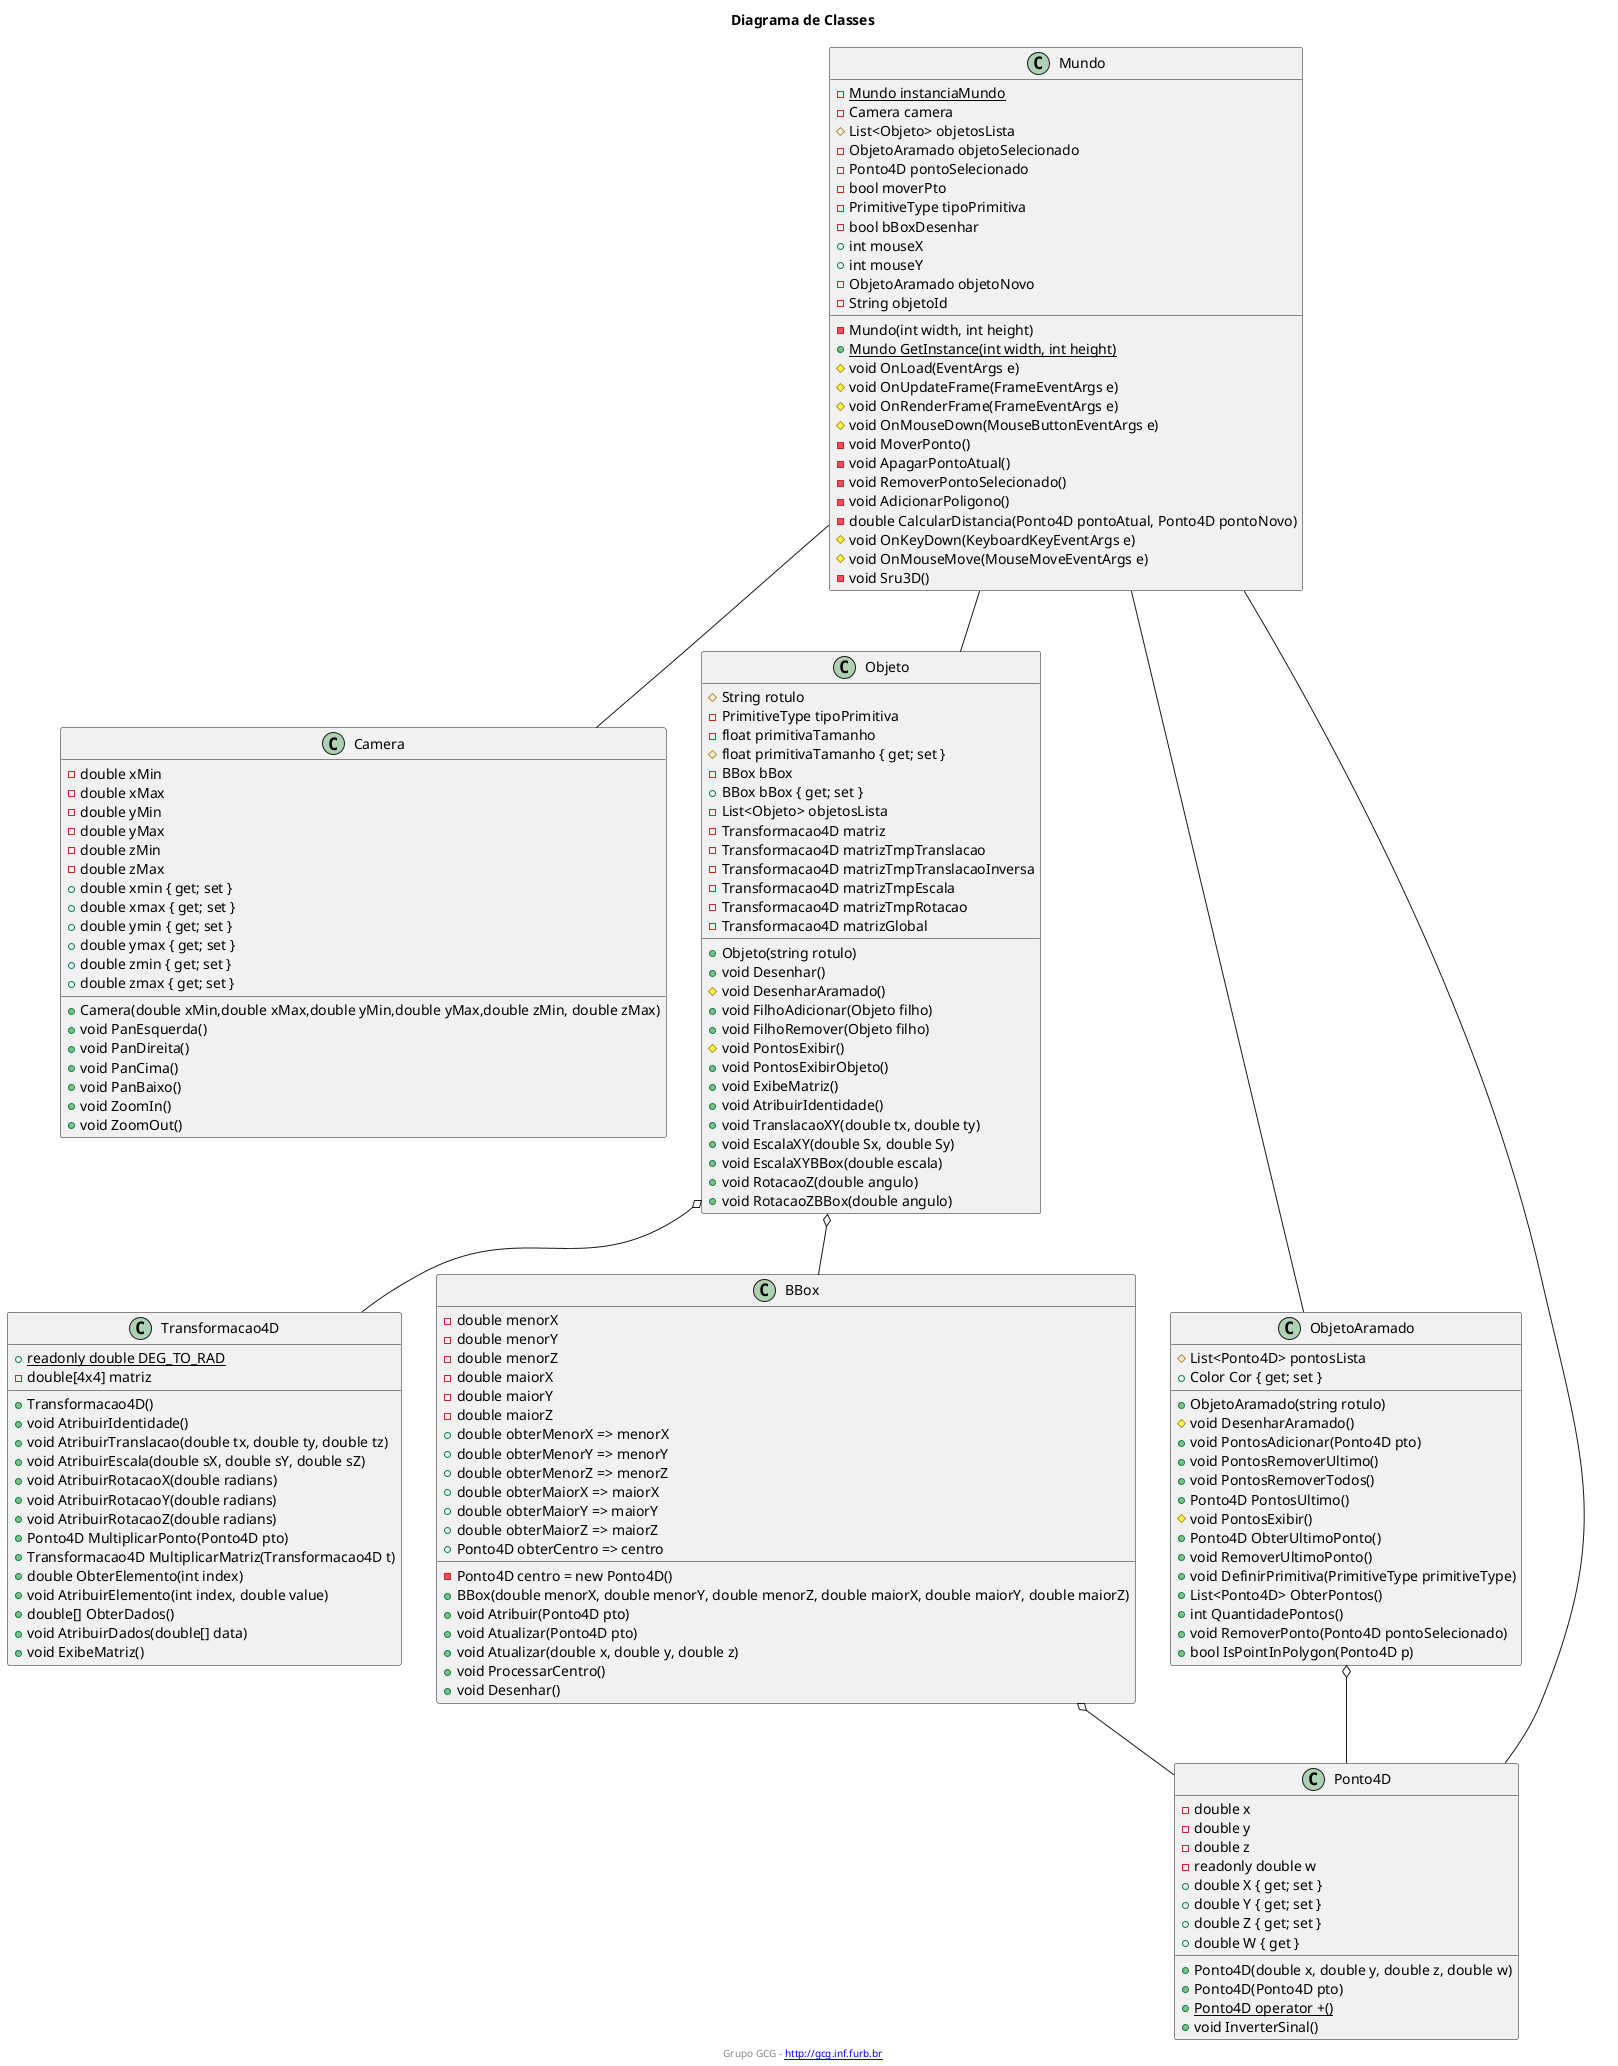 /' http://plantuml.com/class-diagram '/ 
@startuml CG_Biblioteca

title Diagrama de Classes
footer Grupo GCG - [[http://gcg.inf.furb.br]]

Camera : - double xMin
Camera : - double xMax
Camera : - double yMin
Camera : - double yMax
Camera : - double zMin
Camera : - double zMax
Camera : + Camera(double xMin,double xMax,double yMin,double yMax,double zMin, double zMax)
Camera : + double xmin { get; set }
Camera : + double xmax { get; set }
Camera : + double ymin { get; set }
Camera : + double ymax { get; set }
Camera : + double zmin { get; set }
Camera : + double zmax { get; set }
Camera : + void PanEsquerda()
Camera : + void PanDireita()
Camera : + void PanCima()
Camera : + void PanBaixo()
Camera : + void ZoomIn()
Camera : + void ZoomOut()

Transformacao4D : {static} + readonly double DEG_TO_RAD
Transformacao4D : -double[4x4] matriz
Transformacao4D : +Transformacao4D()
Transformacao4D : +void AtribuirIdentidade()
Transformacao4D : +void AtribuirTranslacao(double tx, double ty, double tz)
Transformacao4D : +void AtribuirEscala(double sX, double sY, double sZ)
Transformacao4D : +void AtribuirRotacaoX(double radians)
Transformacao4D : +void AtribuirRotacaoY(double radians)
Transformacao4D : +void AtribuirRotacaoZ(double radians)
Transformacao4D : +Ponto4D MultiplicarPonto(Ponto4D pto)
Transformacao4D : +Transformacao4D MultiplicarMatriz(Transformacao4D t)
Transformacao4D : +double ObterElemento(int index)
Transformacao4D : +void AtribuirElemento(int index, double value)
Transformacao4D : +double[] ObterDados()
Transformacao4D : +void AtribuirDados(double[] data)
Transformacao4D : +void ExibeMatriz()

Mundo : - {static} Mundo instanciaMundo
Mundo : - Camera camera
Mundo : # List<Objeto> objetosLista
Mundo : - ObjetoAramado objetoSelecionado
Mundo : - Ponto4D pontoSelecionado
Mundo : - bool moverPto
Mundo : - PrimitiveType tipoPrimitiva
Mundo : - bool bBoxDesenhar
Mundo : + int mouseX
Mundo : + int mouseY
Mundo : - ObjetoAramado objetoNovo
Mundo : - String objetoId
Mundo : - Mundo(int width, int height)
Mundo : + {static} Mundo GetInstance(int width, int height)
Mundo : # void OnLoad(EventArgs e)
Mundo : # void OnUpdateFrame(FrameEventArgs e)
Mundo : # void OnRenderFrame(FrameEventArgs e)
Mundo : # void OnMouseDown(MouseButtonEventArgs e)
Mundo : - void MoverPonto()
Mundo : - void ApagarPontoAtual()
Mundo : - void RemoverPontoSelecionado()
Mundo : - void AdicionarPoligono()
Mundo : - double CalcularDistancia(Ponto4D pontoAtual, Ponto4D pontoNovo)
Mundo : # void OnKeyDown(KeyboardKeyEventArgs e)
Mundo : # void OnMouseMove(MouseMoveEventArgs e)
Mundo : - void Sru3D()
Mundo -- Camera
Mundo -- Objeto
Mundo -- ObjetoAramado
Mundo -- Ponto4D

Objeto : # String rotulo
Objeto : - PrimitiveType tipoPrimitiva
Objeto : - float primitivaTamanho
Objeto : # float primitivaTamanho { get; set }
Objeto : - BBox bBox
Objeto : + BBox bBox { get; set }
Objeto : - List<Objeto> objetosLista
Objeto : - Transformacao4D matriz
Objeto : - Transformacao4D matrizTmpTranslacao
Objeto : - Transformacao4D matrizTmpTranslacaoInversa
Objeto : - Transformacao4D matrizTmpEscala
Objeto : - Transformacao4D matrizTmpRotacao
Objeto : - Transformacao4D matrizGlobal
Objeto : + Objeto(string rotulo)
Objeto : + void Desenhar()
Objeto : # void DesenharAramado()
Objeto : + void FilhoAdicionar(Objeto filho)
Objeto : + void FilhoRemover(Objeto filho)
Objeto : # void PontosExibir()
Objeto : + void PontosExibirObjeto()
Objeto : + void ExibeMatriz()
Objeto : + void AtribuirIdentidade()
Objeto : + void TranslacaoXY(double tx, double ty)
Objeto : + void EscalaXY(double Sx, double Sy)
Objeto : + void EscalaXYBBox(double escala)
Objeto : + void RotacaoZ(double angulo)
Objeto : + void RotacaoZBBox(double angulo)
Objeto o-- BBox
Objeto o-- Transformacao4D

Ponto4D : - double x
Ponto4D : - double y
Ponto4D : - double z
Ponto4D : - readonly double w
Ponto4D : + Ponto4D(double x, double y, double z, double w)
Ponto4D : + Ponto4D(Ponto4D pto)
Ponto4D : + {static} Ponto4D operator +()
Ponto4D : + double X { get; set }
Ponto4D : + double Y { get; set }
Ponto4D : + double Z { get; set }
Ponto4D : + double W { get }
Ponto4D : + void InverterSinal()

ObjetoAramado : # List<Ponto4D> pontosLista
ObjetoAramado : + Color Cor { get; set }
ObjetoAramado : + ObjetoAramado(string rotulo)
ObjetoAramado : # void DesenharAramado()
ObjetoAramado : + void PontosAdicionar(Ponto4D pto)
ObjetoAramado : + void PontosRemoverUltimo()
ObjetoAramado : + void PontosRemoverTodos()
ObjetoAramado : + Ponto4D PontosUltimo()
ObjetoAramado : # void PontosExibir()
ObjetoAramado : + Ponto4D ObterUltimoPonto()
ObjetoAramado : + void RemoverUltimoPonto()
ObjetoAramado : + void DefinirPrimitiva(PrimitiveType primitiveType)
ObjetoAramado : + List<Ponto4D> ObterPontos()
ObjetoAramado : + int QuantidadePontos()
ObjetoAramado : + void RemoverPonto(Ponto4D pontoSelecionado)
ObjetoAramado : + bool IsPointInPolygon(Ponto4D p)
ObjetoAramado o-- Ponto4D

BBox : - double menorX
BBox : - double menorY
BBox : - double menorZ
BBox : - double maiorX
BBox : - double maiorY
BBox : - double maiorZ
BBox : - Ponto4D centro = new Ponto4D()
BBox : + BBox(double menorX, double menorY, double menorZ, double maiorX, double maiorY, double maiorZ)
BBox : + void Atribuir(Ponto4D pto)
BBox : + void Atualizar(Ponto4D pto)
BBox : + void Atualizar(double x, double y, double z)
BBox : + void ProcessarCentro()
BBox : + void Desenhar()
BBox : + double obterMenorX => menorX
BBox : + double obterMenorY => menorY
BBox : + double obterMenorZ => menorZ
BBox : + double obterMaiorX => maiorX
BBox : + double obterMaiorY => maiorY
BBox : + double obterMaiorZ => maiorZ
BBox : + Ponto4D obterCentro => centro
BBox o-- Ponto4D

@enduml
